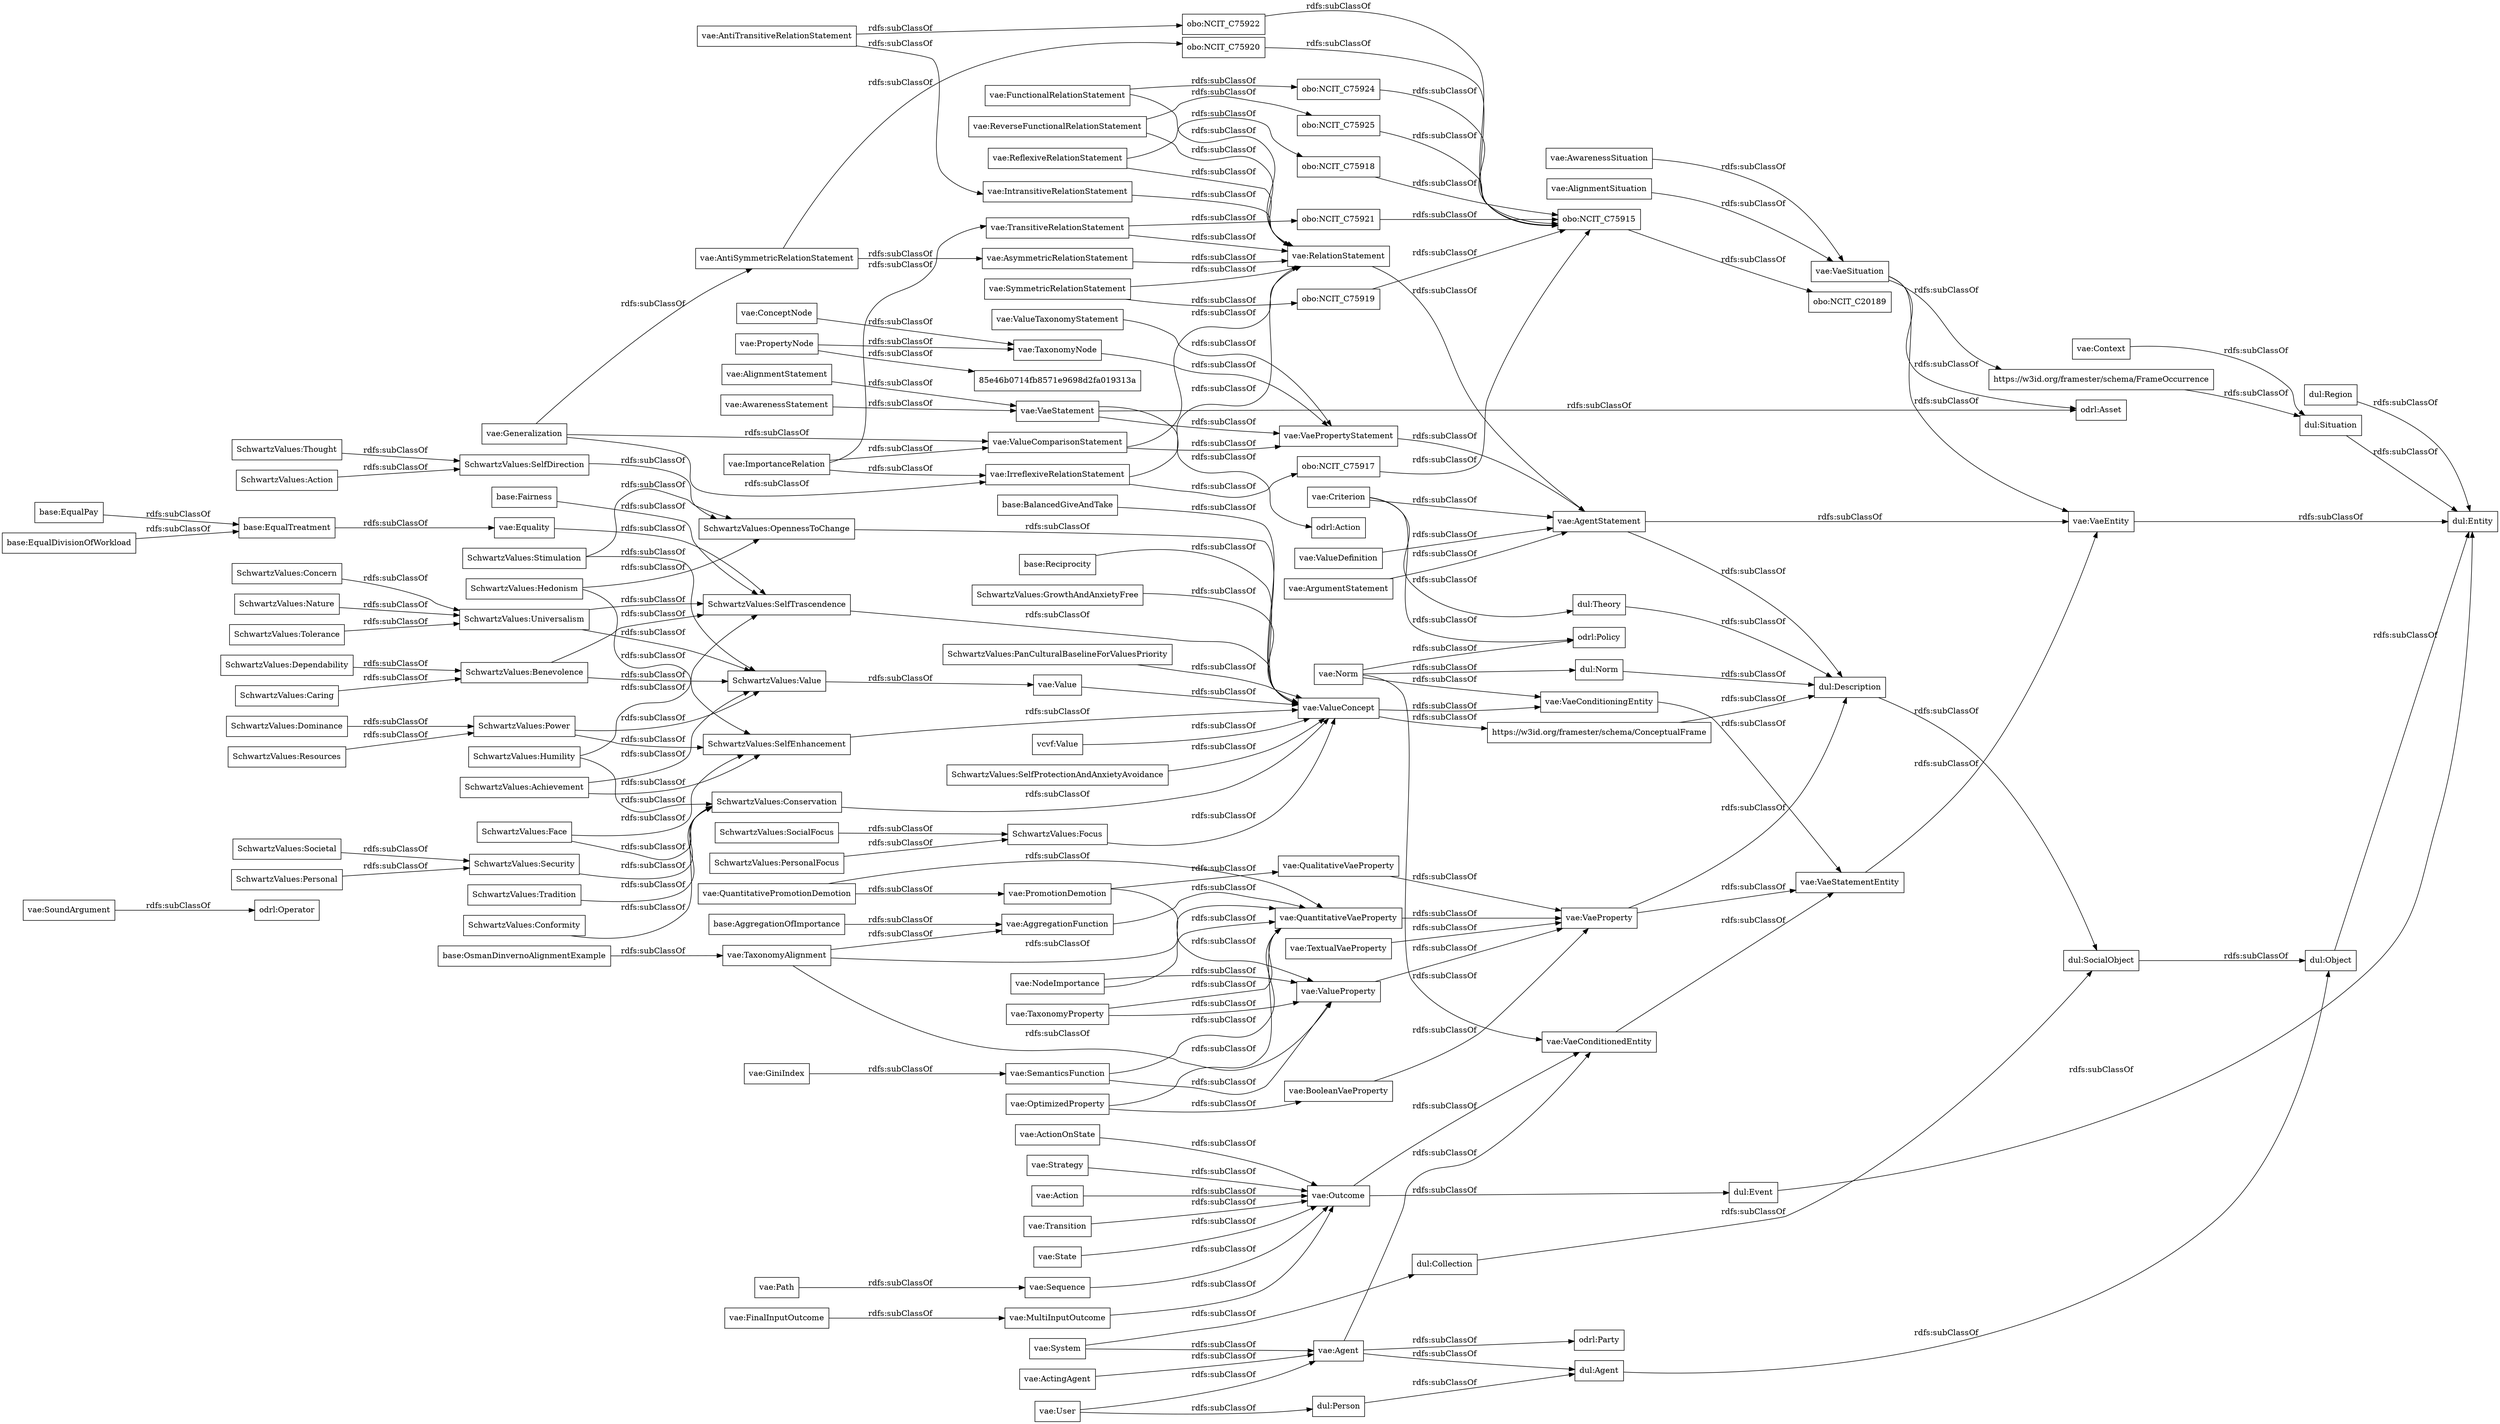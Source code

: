 digraph ar2dtool_diagram { 
rankdir=LR;
size="1000"
node [shape = rectangle, color="black"]; "odrl:Operator" "vae:ValueDefinition" "base:BalancedGiveAndTake" "vae:VaeProperty" "vae:ConceptNode" "vae:QuantitativeVaeProperty" "base:Fairness" "vae:Equality" "vae:Context" "base:EqualTreatment" "vae:AggregationFunction" "base:EqualPay" "vae:System" "base:AggregationOfImportance" "vae:Criterion" "vae:ArgumentStatement" "vae:ValueProperty" "vae:ValueComparisonStatement" "vae:VaeStatement" "vae:TaxonomyProperty" "odrl:Asset" "vae:State" "vae:SoundArgument" "vae:ValueConcept" "vae:ValueTaxonomyStatement" "odrl:Action" "SchwartzValues:SelfTrascendence" "vae:Norm" "base:EqualDivisionOfWorkload" "vae:TaxonomyAlignment" "vae:User" "vae:RelationStatement" "vae:TaxonomyNode" "vae:VaePropertyStatement" "base:OsmanDinvernoAlignmentExample" "85e46b0714fb8571e9698d2fa019313a" "dul:Region" "base:Reciprocity" "vae:Agent" "vae:PromotionDemotion" "vae:NodeImportance" "vae:PropertyNode" "SchwartzValues:Dominance" "dul:Situation" "vae:Path" "vae:GiniIndex" "https://w3id.org/framester/schema/FrameOccurrence" "vae:AntiSymmetricRelationStatement" "SchwartzValues:PersonalFocus" "vae:ReverseFunctionalRelationStatement" "SchwartzValues:Hedonism" "obo:NCIT_C75921" "SchwartzValues:Societal" "vae:BooleanVaeProperty" "SchwartzValues:Universalism" "vae:AwarenessSituation" "vae:Value" "SchwartzValues:Stimulation" "odrl:Policy" "SchwartzValues:Achievement" "SchwartzValues:Value" "dul:Norm" "obo:NCIT_C75922" "vae:AlignmentSituation" "obo:NCIT_C20189" "vae:Outcome" "vae:AsymmetricRelationStatement" "obo:NCIT_C75918" "https://w3id.org/framester/schema/ConceptualFrame" "vae:VaeEntity" "vae:MultiInputOutcome" "SchwartzValues:Conservation" "vae:AlignmentStatement" "SchwartzValues:Dependability" "dul:SocialObject" "vae:QualitativeVaeProperty" "SchwartzValues:Caring" "SchwartzValues:Nature" "dul:Person" "vae:Generalization" "obo:NCIT_C75919" "vae:SymmetricRelationStatement" "vae:ActionOnState" "SchwartzValues:Security" "obo:NCIT_C75924" "dul:Object" "SchwartzValues:Tolerance" "SchwartzValues:Humility" "vae:FunctionalRelationStatement" "odrl:Party" "vae:AntiTransitiveRelationStatement" "SchwartzValues:GrowthAndAnxietyFree" "vae:Sequence" "vae:AgentStatement" "vae:VaeConditionedEntity" "SchwartzValues:Tradition" "dul:Event" "dul:Agent" "SchwartzValues:SelfEnhancement" "vae:Strategy" "SchwartzValues:Benevolence" "vae:FinalInputOutcome" "SchwartzValues:PanCulturalBaselineForValuesPriority" "vae:VaeSituation" "SchwartzValues:Conformity" "vae:Action" "SchwartzValues:Focus" "SchwartzValues:Resources" "vae:TransitiveRelationStatement" "dul:Collection" "vae:AwarenessStatement" "vae:IrreflexiveRelationStatement" "obo:NCIT_C75925" "SchwartzValues:OpennessToChange" "vae:ActingAgent" "vae:VaeStatementEntity" "obo:NCIT_C75915" "SchwartzValues:Thought" "vae:Transition" "dul:Entity" "SchwartzValues:Face" "vae:VaeConditioningEntity" "vae:SemanticsFunction" "SchwartzValues:SocialFocus" "obo:NCIT_C75920" "vae:IntransitiveRelationStatement" "vae:OptimizedProperty" "dul:Theory" "dul:Description" "vae:QuantitativePromotionDemotion" "SchwartzValues:Action" "vcvf:Value" "SchwartzValues:Power" "vae:ImportanceRelation" "SchwartzValues:Personal" "vae:ReflexiveRelationStatement" "obo:NCIT_C75917" "SchwartzValues:SelfDirection" "SchwartzValues:Concern" "vae:TextualVaeProperty" "SchwartzValues:SelfProtectionAndAnxietyAvoidance" ; /*classes style*/
	"vae:GiniIndex" -> "vae:SemanticsFunction" [ label = "rdfs:subClassOf" ];
	"dul:Region" -> "dul:Entity" [ label = "rdfs:subClassOf" ];
	"SchwartzValues:Societal" -> "SchwartzValues:Security" [ label = "rdfs:subClassOf" ];
	"vae:Strategy" -> "vae:Outcome" [ label = "rdfs:subClassOf" ];
	"vae:VaeStatementEntity" -> "vae:VaeEntity" [ label = "rdfs:subClassOf" ];
	"obo:NCIT_C75917" -> "obo:NCIT_C75915" [ label = "rdfs:subClassOf" ];
	"base:EqualTreatment" -> "vae:Equality" [ label = "rdfs:subClassOf" ];
	"dul:Description" -> "dul:SocialObject" [ label = "rdfs:subClassOf" ];
	"dul:Object" -> "dul:Entity" [ label = "rdfs:subClassOf" ];
	"SchwartzValues:Face" -> "SchwartzValues:SelfEnhancement" [ label = "rdfs:subClassOf" ];
	"SchwartzValues:Face" -> "SchwartzValues:Conservation" [ label = "rdfs:subClassOf" ];
	"SchwartzValues:Universalism" -> "SchwartzValues:Value" [ label = "rdfs:subClassOf" ];
	"SchwartzValues:Universalism" -> "SchwartzValues:SelfTrascendence" [ label = "rdfs:subClassOf" ];
	"SchwartzValues:Power" -> "SchwartzValues:Value" [ label = "rdfs:subClassOf" ];
	"SchwartzValues:Power" -> "SchwartzValues:SelfEnhancement" [ label = "rdfs:subClassOf" ];
	"obo:NCIT_C75924" -> "obo:NCIT_C75915" [ label = "rdfs:subClassOf" ];
	"vae:Outcome" -> "vae:VaeConditionedEntity" [ label = "rdfs:subClassOf" ];
	"vae:Outcome" -> "dul:Event" [ label = "rdfs:subClassOf" ];
	"vae:ValueComparisonStatement" -> "vae:VaePropertyStatement" [ label = "rdfs:subClassOf" ];
	"vae:ValueComparisonStatement" -> "vae:RelationStatement" [ label = "rdfs:subClassOf" ];
	"vae:Sequence" -> "vae:Outcome" [ label = "rdfs:subClassOf" ];
	"vae:Generalization" -> "vae:ValueComparisonStatement" [ label = "rdfs:subClassOf" ];
	"vae:Generalization" -> "vae:IrreflexiveRelationStatement" [ label = "rdfs:subClassOf" ];
	"vae:Generalization" -> "vae:AntiSymmetricRelationStatement" [ label = "rdfs:subClassOf" ];
	"vae:TransitiveRelationStatement" -> "vae:RelationStatement" [ label = "rdfs:subClassOf" ];
	"vae:TransitiveRelationStatement" -> "obo:NCIT_C75921" [ label = "rdfs:subClassOf" ];
	"vae:SemanticsFunction" -> "vae:ValueProperty" [ label = "rdfs:subClassOf" ];
	"vae:SemanticsFunction" -> "vae:QuantitativeVaeProperty" [ label = "rdfs:subClassOf" ];
	"SchwartzValues:OpennessToChange" -> "vae:ValueConcept" [ label = "rdfs:subClassOf" ];
	"vae:AgentStatement" -> "vae:VaeEntity" [ label = "rdfs:subClassOf" ];
	"vae:AgentStatement" -> "dul:Description" [ label = "rdfs:subClassOf" ];
	"vae:BooleanVaeProperty" -> "vae:VaeProperty" [ label = "rdfs:subClassOf" ];
	"vae:Norm" -> "vae:VaeConditioningEntity" [ label = "rdfs:subClassOf" ];
	"vae:Norm" -> "dul:Norm" [ label = "rdfs:subClassOf" ];
	"vae:Norm" -> "odrl:Policy" [ label = "rdfs:subClassOf" ];
	"vae:Norm" -> "vae:VaeConditionedEntity" [ label = "rdfs:subClassOf" ];
	"vae:IrreflexiveRelationStatement" -> "vae:RelationStatement" [ label = "rdfs:subClassOf" ];
	"vae:IrreflexiveRelationStatement" -> "obo:NCIT_C75917" [ label = "rdfs:subClassOf" ];
	"SchwartzValues:Tolerance" -> "SchwartzValues:Universalism" [ label = "rdfs:subClassOf" ];
	"dul:SocialObject" -> "dul:Object" [ label = "rdfs:subClassOf" ];
	"SchwartzValues:Tradition" -> "SchwartzValues:Conservation" [ label = "rdfs:subClassOf" ];
	"SchwartzValues:Nature" -> "SchwartzValues:Universalism" [ label = "rdfs:subClassOf" ];
	"https://w3id.org/framester/schema/ConceptualFrame" -> "dul:Description" [ label = "rdfs:subClassOf" ];
	"vcvf:Value" -> "vae:ValueConcept" [ label = "rdfs:subClassOf" ];
	"SchwartzValues:SelfTrascendence" -> "vae:ValueConcept" [ label = "rdfs:subClassOf" ];
	"vae:VaeStatement" -> "vae:VaePropertyStatement" [ label = "rdfs:subClassOf" ];
	"vae:VaeStatement" -> "odrl:Asset" [ label = "rdfs:subClassOf" ];
	"vae:VaeStatement" -> "odrl:Action" [ label = "rdfs:subClassOf" ];
	"vae:AsymmetricRelationStatement" -> "vae:RelationStatement" [ label = "rdfs:subClassOf" ];
	"base:Reciprocity" -> "vae:ValueConcept" [ label = "rdfs:subClassOf" ];
	"SchwartzValues:Resources" -> "SchwartzValues:Power" [ label = "rdfs:subClassOf" ];
	"vae:AntiTransitiveRelationStatement" -> "vae:IntransitiveRelationStatement" [ label = "rdfs:subClassOf" ];
	"vae:AntiTransitiveRelationStatement" -> "obo:NCIT_C75922" [ label = "rdfs:subClassOf" ];
	"base:EqualPay" -> "base:EqualTreatment" [ label = "rdfs:subClassOf" ];
	"vae:MultiInputOutcome" -> "vae:Outcome" [ label = "rdfs:subClassOf" ];
	"dul:Event" -> "dul:Entity" [ label = "rdfs:subClassOf" ];
	"SchwartzValues:SocialFocus" -> "SchwartzValues:Focus" [ label = "rdfs:subClassOf" ];
	"vae:Equality" -> "SchwartzValues:SelfTrascendence" [ label = "rdfs:subClassOf" ];
	"SchwartzValues:SelfEnhancement" -> "vae:ValueConcept" [ label = "rdfs:subClassOf" ];
	"SchwartzValues:Focus" -> "vae:ValueConcept" [ label = "rdfs:subClassOf" ];
	"vae:Context" -> "dul:Situation" [ label = "rdfs:subClassOf" ];
	"SchwartzValues:Benevolence" -> "SchwartzValues:Value" [ label = "rdfs:subClassOf" ];
	"SchwartzValues:Benevolence" -> "SchwartzValues:SelfTrascendence" [ label = "rdfs:subClassOf" ];
	"obo:NCIT_C75915" -> "obo:NCIT_C20189" [ label = "rdfs:subClassOf" ];
	"SchwartzValues:Caring" -> "SchwartzValues:Benevolence" [ label = "rdfs:subClassOf" ];
	"SchwartzValues:Concern" -> "SchwartzValues:Universalism" [ label = "rdfs:subClassOf" ];
	"vae:Criterion" -> "dul:Theory" [ label = "rdfs:subClassOf" ];
	"vae:Criterion" -> "vae:AgentStatement" [ label = "rdfs:subClassOf" ];
	"vae:Criterion" -> "odrl:Policy" [ label = "rdfs:subClassOf" ];
	"vae:PromotionDemotion" -> "vae:ValueProperty" [ label = "rdfs:subClassOf" ];
	"vae:PromotionDemotion" -> "vae:QualitativeVaeProperty" [ label = "rdfs:subClassOf" ];
	"dul:Situation" -> "dul:Entity" [ label = "rdfs:subClassOf" ];
	"SchwartzValues:Achievement" -> "SchwartzValues:Value" [ label = "rdfs:subClassOf" ];
	"SchwartzValues:Achievement" -> "SchwartzValues:SelfEnhancement" [ label = "rdfs:subClassOf" ];
	"vae:RelationStatement" -> "vae:AgentStatement" [ label = "rdfs:subClassOf" ];
	"SchwartzValues:GrowthAndAnxietyFree" -> "vae:ValueConcept" [ label = "rdfs:subClassOf" ];
	"vae:System" -> "vae:Agent" [ label = "rdfs:subClassOf" ];
	"vae:System" -> "dul:Collection" [ label = "rdfs:subClassOf" ];
	"obo:NCIT_C75922" -> "obo:NCIT_C75915" [ label = "rdfs:subClassOf" ];
	"vae:ArgumentStatement" -> "vae:AgentStatement" [ label = "rdfs:subClassOf" ];
	"vae:Path" -> "vae:Sequence" [ label = "rdfs:subClassOf" ];
	"vae:ValueProperty" -> "vae:VaeProperty" [ label = "rdfs:subClassOf" ];
	"SchwartzValues:Action" -> "SchwartzValues:SelfDirection" [ label = "rdfs:subClassOf" ];
	"dul:Norm" -> "dul:Description" [ label = "rdfs:subClassOf" ];
	"vae:AntiSymmetricRelationStatement" -> "vae:AsymmetricRelationStatement" [ label = "rdfs:subClassOf" ];
	"vae:AntiSymmetricRelationStatement" -> "obo:NCIT_C75920" [ label = "rdfs:subClassOf" ];
	"vae:NodeImportance" -> "vae:ValueProperty" [ label = "rdfs:subClassOf" ];
	"vae:NodeImportance" -> "vae:QuantitativeVaeProperty" [ label = "rdfs:subClassOf" ];
	"dul:Person" -> "dul:Agent" [ label = "rdfs:subClassOf" ];
	"vae:State" -> "vae:Outcome" [ label = "rdfs:subClassOf" ];
	"SchwartzValues:Conservation" -> "vae:ValueConcept" [ label = "rdfs:subClassOf" ];
	"vae:VaePropertyStatement" -> "vae:AgentStatement" [ label = "rdfs:subClassOf" ];
	"vae:VaeSituation" -> "https://w3id.org/framester/schema/FrameOccurrence" [ label = "rdfs:subClassOf" ];
	"vae:VaeSituation" -> "vae:VaeEntity" [ label = "rdfs:subClassOf" ];
	"vae:VaeSituation" -> "odrl:Asset" [ label = "rdfs:subClassOf" ];
	"vae:User" -> "vae:Agent" [ label = "rdfs:subClassOf" ];
	"vae:User" -> "dul:Person" [ label = "rdfs:subClassOf" ];
	"vae:SoundArgument" -> "odrl:Operator" [ label = "rdfs:subClassOf" ];
	"SchwartzValues:Security" -> "SchwartzValues:Conservation" [ label = "rdfs:subClassOf" ];
	"SchwartzValues:Conformity" -> "SchwartzValues:Conservation" [ label = "rdfs:subClassOf" ];
	"vae:VaeConditionedEntity" -> "vae:VaeStatementEntity" [ label = "rdfs:subClassOf" ];
	"SchwartzValues:Thought" -> "SchwartzValues:SelfDirection" [ label = "rdfs:subClassOf" ];
	"vae:FinalInputOutcome" -> "vae:MultiInputOutcome" [ label = "rdfs:subClassOf" ];
	"SchwartzValues:SelfProtectionAndAnxietyAvoidance" -> "vae:ValueConcept" [ label = "rdfs:subClassOf" ];
	"vae:ValueDefinition" -> "vae:AgentStatement" [ label = "rdfs:subClassOf" ];
	"vae:TaxonomyAlignment" -> "vae:ValueProperty" [ label = "rdfs:subClassOf" ];
	"vae:TaxonomyAlignment" -> "vae:QuantitativeVaeProperty" [ label = "rdfs:subClassOf" ];
	"vae:TaxonomyAlignment" -> "vae:AggregationFunction" [ label = "rdfs:subClassOf" ];
	"SchwartzValues:Stimulation" -> "SchwartzValues:Value" [ label = "rdfs:subClassOf" ];
	"SchwartzValues:Stimulation" -> "SchwartzValues:OpennessToChange" [ label = "rdfs:subClassOf" ];
	"vae:TextualVaeProperty" -> "vae:VaeProperty" [ label = "rdfs:subClassOf" ];
	"vae:Action" -> "vae:Outcome" [ label = "rdfs:subClassOf" ];
	"vae:Transition" -> "vae:Outcome" [ label = "rdfs:subClassOf" ];
	"obo:NCIT_C75921" -> "obo:NCIT_C75915" [ label = "rdfs:subClassOf" ];
	"vae:AwarenessSituation" -> "vae:VaeSituation" [ label = "rdfs:subClassOf" ];
	"base:EqualDivisionOfWorkload" -> "base:EqualTreatment" [ label = "rdfs:subClassOf" ];
	"vae:AggregationFunction" -> "vae:QuantitativeVaeProperty" [ label = "rdfs:subClassOf" ];
	"vae:AwarenessStatement" -> "vae:VaeStatement" [ label = "rdfs:subClassOf" ];
	"vae:TaxonomyNode" -> "vae:VaePropertyStatement" [ label = "rdfs:subClassOf" ];
	"obo:NCIT_C75919" -> "obo:NCIT_C75915" [ label = "rdfs:subClassOf" ];
	"vae:FunctionalRelationStatement" -> "vae:RelationStatement" [ label = "rdfs:subClassOf" ];
	"vae:FunctionalRelationStatement" -> "obo:NCIT_C75924" [ label = "rdfs:subClassOf" ];
	"vae:ValueTaxonomyStatement" -> "vae:VaePropertyStatement" [ label = "rdfs:subClassOf" ];
	"SchwartzValues:Dominance" -> "SchwartzValues:Power" [ label = "rdfs:subClassOf" ];
	"vae:VaeProperty" -> "vae:VaeStatementEntity" [ label = "rdfs:subClassOf" ];
	"vae:VaeProperty" -> "dul:Description" [ label = "rdfs:subClassOf" ];
	"vae:QualitativeVaeProperty" -> "vae:VaeProperty" [ label = "rdfs:subClassOf" ];
	"vae:VaeEntity" -> "dul:Entity" [ label = "rdfs:subClassOf" ];
	"base:BalancedGiveAndTake" -> "vae:ValueConcept" [ label = "rdfs:subClassOf" ];
	"vae:Agent" -> "vae:VaeConditionedEntity" [ label = "rdfs:subClassOf" ];
	"vae:Agent" -> "odrl:Party" [ label = "rdfs:subClassOf" ];
	"vae:Agent" -> "dul:Agent" [ label = "rdfs:subClassOf" ];
	"SchwartzValues:PanCulturalBaselineForValuesPriority" -> "vae:ValueConcept" [ label = "rdfs:subClassOf" ];
	"vae:PropertyNode" -> "85e46b0714fb8571e9698d2fa019313a" [ label = "rdfs:subClassOf" ];
	"vae:PropertyNode" -> "vae:TaxonomyNode" [ label = "rdfs:subClassOf" ];
	"vae:VaeConditioningEntity" -> "vae:VaeStatementEntity" [ label = "rdfs:subClassOf" ];
	"vae:ReflexiveRelationStatement" -> "vae:RelationStatement" [ label = "rdfs:subClassOf" ];
	"vae:ReflexiveRelationStatement" -> "obo:NCIT_C75918" [ label = "rdfs:subClassOf" ];
	"vae:ConceptNode" -> "vae:TaxonomyNode" [ label = "rdfs:subClassOf" ];
	"vae:Value" -> "vae:ValueConcept" [ label = "rdfs:subClassOf" ];
	"vae:OptimizedProperty" -> "vae:QuantitativeVaeProperty" [ label = "rdfs:subClassOf" ];
	"vae:OptimizedProperty" -> "vae:BooleanVaeProperty" [ label = "rdfs:subClassOf" ];
	"dul:Collection" -> "dul:SocialObject" [ label = "rdfs:subClassOf" ];
	"https://w3id.org/framester/schema/FrameOccurrence" -> "dul:Situation" [ label = "rdfs:subClassOf" ];
	"base:AggregationOfImportance" -> "vae:AggregationFunction" [ label = "rdfs:subClassOf" ];
	"vae:QuantitativeVaeProperty" -> "vae:VaeProperty" [ label = "rdfs:subClassOf" ];
	"obo:NCIT_C75920" -> "obo:NCIT_C75915" [ label = "rdfs:subClassOf" ];
	"SchwartzValues:Value" -> "vae:Value" [ label = "rdfs:subClassOf" ];
	"vae:QuantitativePromotionDemotion" -> "vae:QuantitativeVaeProperty" [ label = "rdfs:subClassOf" ];
	"vae:QuantitativePromotionDemotion" -> "vae:PromotionDemotion" [ label = "rdfs:subClassOf" ];
	"obo:NCIT_C75918" -> "obo:NCIT_C75915" [ label = "rdfs:subClassOf" ];
	"base:Fairness" -> "SchwartzValues:SelfTrascendence" [ label = "rdfs:subClassOf" ];
	"dul:Theory" -> "dul:Description" [ label = "rdfs:subClassOf" ];
	"SchwartzValues:Personal" -> "SchwartzValues:Security" [ label = "rdfs:subClassOf" ];
	"SchwartzValues:Dependability" -> "SchwartzValues:Benevolence" [ label = "rdfs:subClassOf" ];
	"vae:ImportanceRelation" -> "vae:ValueComparisonStatement" [ label = "rdfs:subClassOf" ];
	"vae:ImportanceRelation" -> "vae:TransitiveRelationStatement" [ label = "rdfs:subClassOf" ];
	"vae:ImportanceRelation" -> "vae:IrreflexiveRelationStatement" [ label = "rdfs:subClassOf" ];
	"vae:ReverseFunctionalRelationStatement" -> "vae:RelationStatement" [ label = "rdfs:subClassOf" ];
	"vae:ReverseFunctionalRelationStatement" -> "obo:NCIT_C75925" [ label = "rdfs:subClassOf" ];
	"vae:ValueConcept" -> "https://w3id.org/framester/schema/ConceptualFrame" [ label = "rdfs:subClassOf" ];
	"vae:ValueConcept" -> "vae:VaeConditioningEntity" [ label = "rdfs:subClassOf" ];
	"SchwartzValues:Hedonism" -> "SchwartzValues:SelfEnhancement" [ label = "rdfs:subClassOf" ];
	"SchwartzValues:Hedonism" -> "SchwartzValues:OpennessToChange" [ label = "rdfs:subClassOf" ];
	"vae:ActionOnState" -> "vae:Outcome" [ label = "rdfs:subClassOf" ];
	"vae:AlignmentSituation" -> "vae:VaeSituation" [ label = "rdfs:subClassOf" ];
	"base:OsmanDinvernoAlignmentExample" -> "vae:TaxonomyAlignment" [ label = "rdfs:subClassOf" ];
	"SchwartzValues:PersonalFocus" -> "SchwartzValues:Focus" [ label = "rdfs:subClassOf" ];
	"SchwartzValues:SelfDirection" -> "SchwartzValues:OpennessToChange" [ label = "rdfs:subClassOf" ];
	"obo:NCIT_C75925" -> "obo:NCIT_C75915" [ label = "rdfs:subClassOf" ];
	"vae:AlignmentStatement" -> "vae:VaeStatement" [ label = "rdfs:subClassOf" ];
	"vae:ActingAgent" -> "vae:Agent" [ label = "rdfs:subClassOf" ];
	"SchwartzValues:Humility" -> "SchwartzValues:SelfTrascendence" [ label = "rdfs:subClassOf" ];
	"SchwartzValues:Humility" -> "SchwartzValues:Conservation" [ label = "rdfs:subClassOf" ];
	"vae:SymmetricRelationStatement" -> "vae:RelationStatement" [ label = "rdfs:subClassOf" ];
	"vae:SymmetricRelationStatement" -> "obo:NCIT_C75919" [ label = "rdfs:subClassOf" ];
	"vae:TaxonomyProperty" -> "vae:ValueProperty" [ label = "rdfs:subClassOf" ];
	"vae:TaxonomyProperty" -> "vae:QuantitativeVaeProperty" [ label = "rdfs:subClassOf" ];
	"dul:Agent" -> "dul:Object" [ label = "rdfs:subClassOf" ];
	"vae:IntransitiveRelationStatement" -> "vae:RelationStatement" [ label = "rdfs:subClassOf" ];

}
